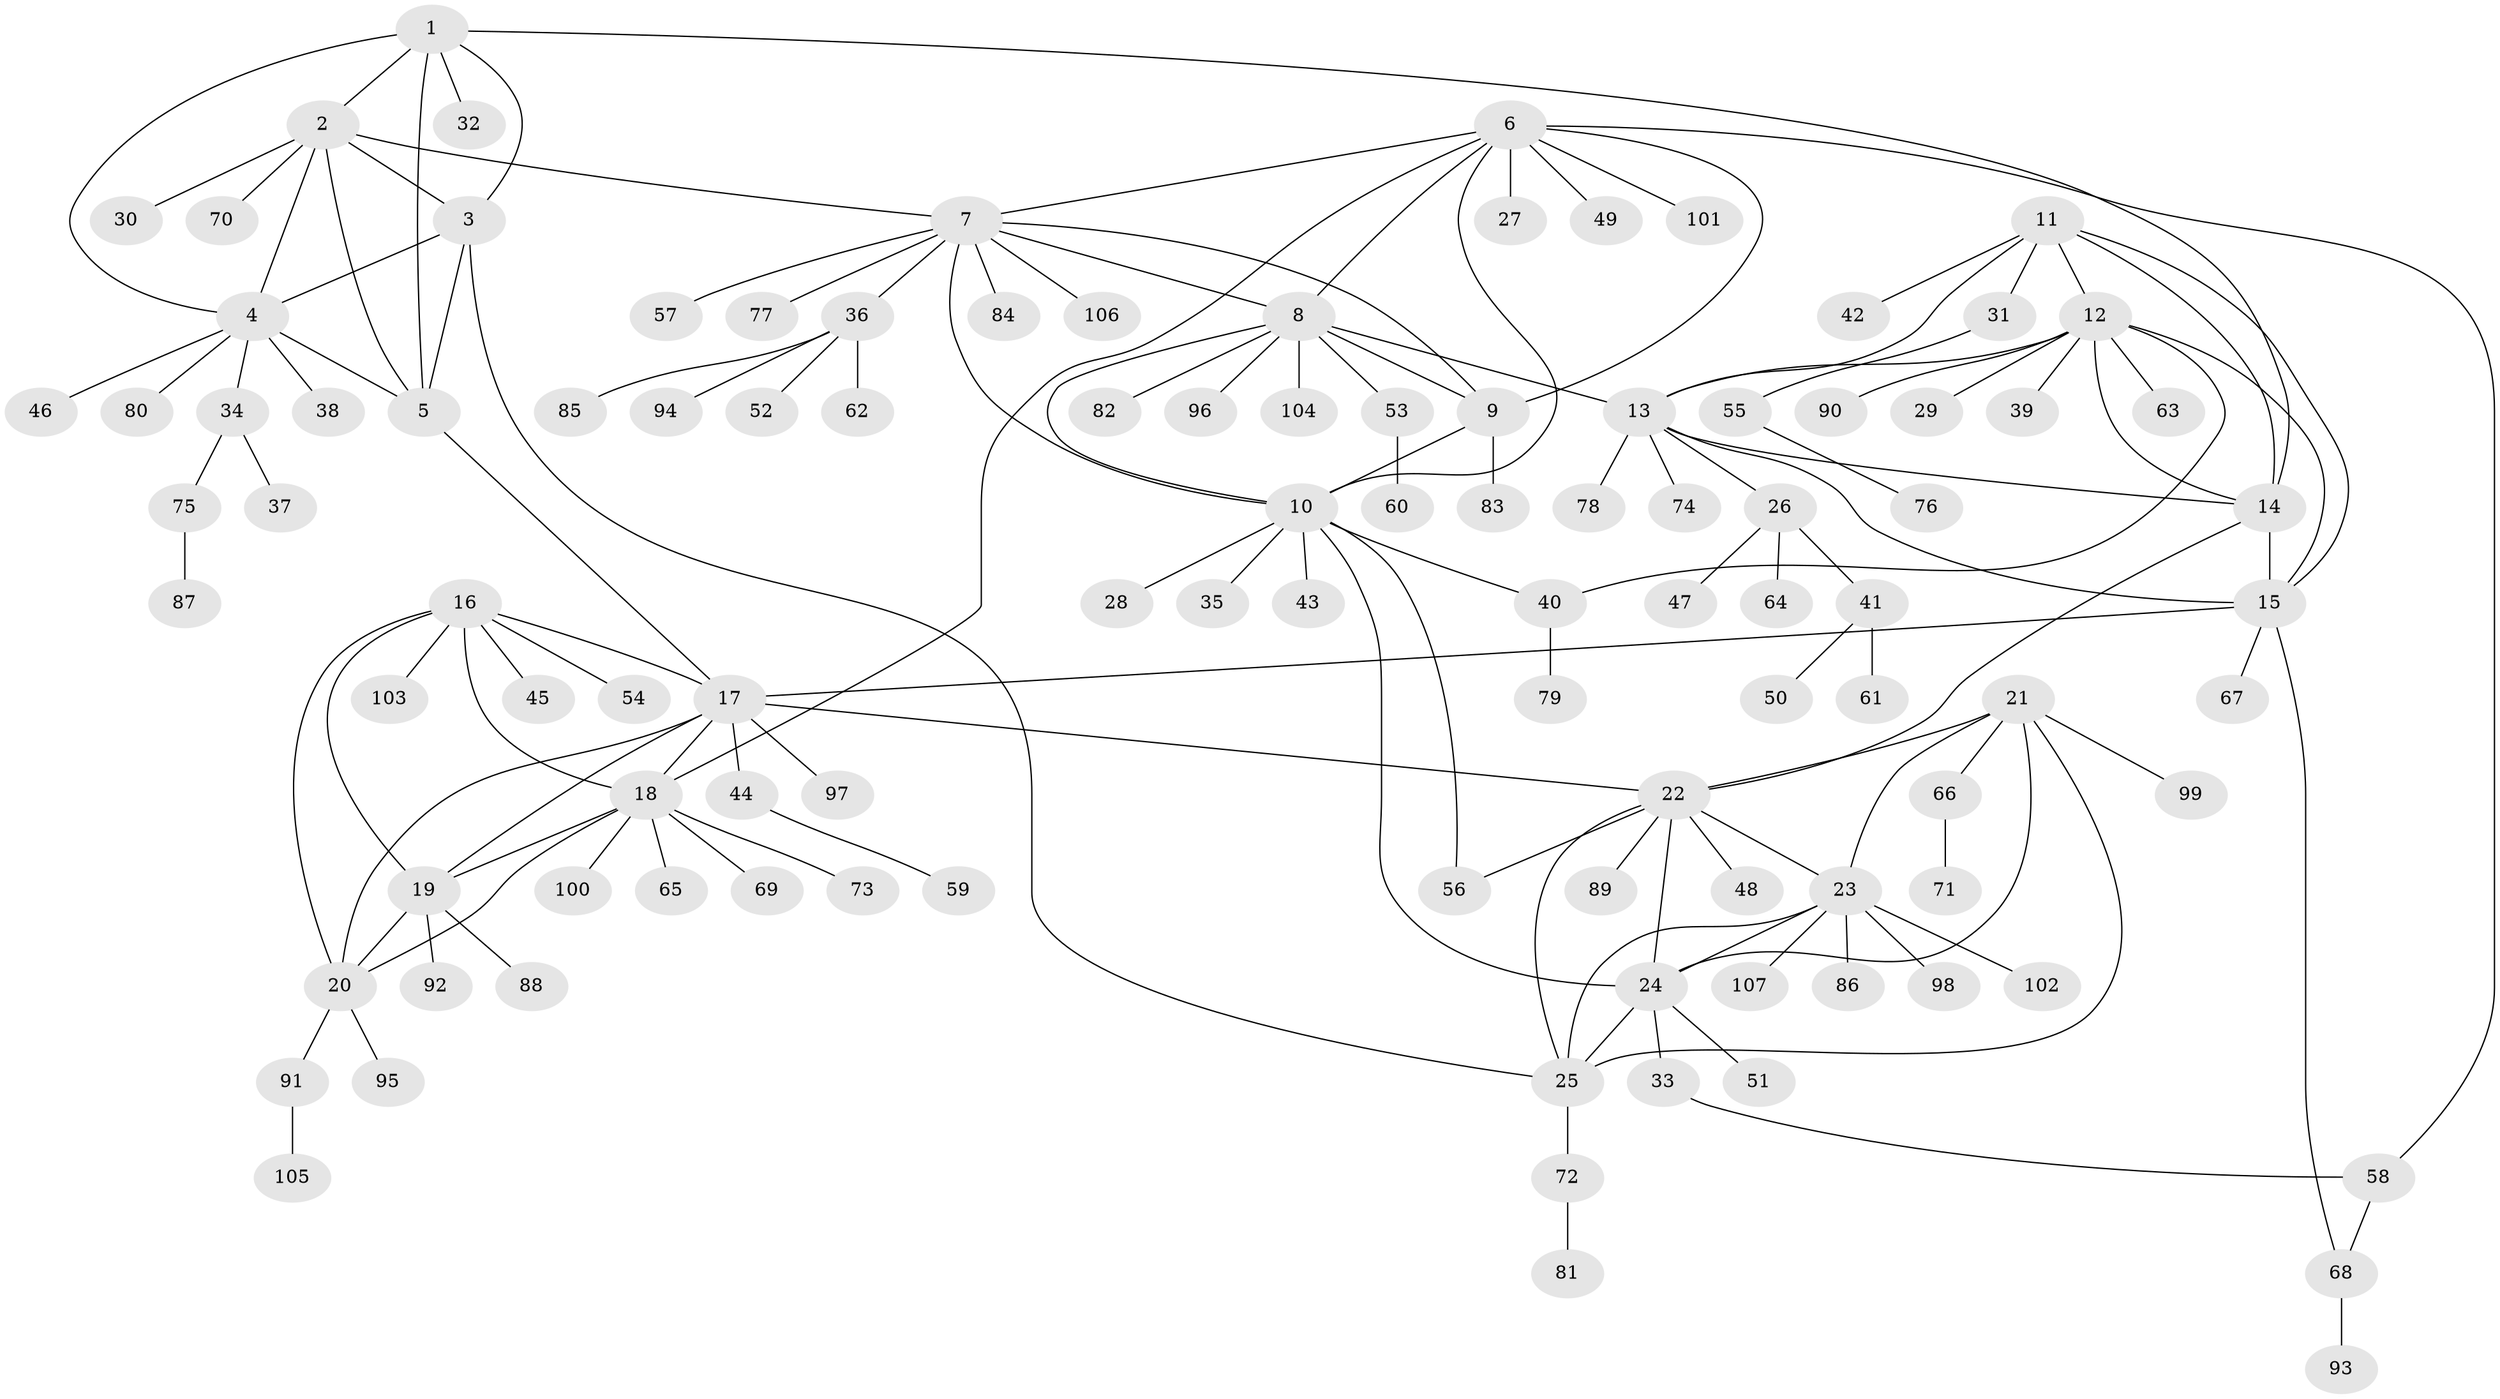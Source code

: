 // coarse degree distribution, {10: 0.015625, 3: 0.015625, 2: 0.015625, 5: 0.046875, 11: 0.03125, 1: 0.84375, 13: 0.015625, 19: 0.015625}
// Generated by graph-tools (version 1.1) at 2025/57/03/04/25 21:57:26]
// undirected, 107 vertices, 146 edges
graph export_dot {
graph [start="1"]
  node [color=gray90,style=filled];
  1;
  2;
  3;
  4;
  5;
  6;
  7;
  8;
  9;
  10;
  11;
  12;
  13;
  14;
  15;
  16;
  17;
  18;
  19;
  20;
  21;
  22;
  23;
  24;
  25;
  26;
  27;
  28;
  29;
  30;
  31;
  32;
  33;
  34;
  35;
  36;
  37;
  38;
  39;
  40;
  41;
  42;
  43;
  44;
  45;
  46;
  47;
  48;
  49;
  50;
  51;
  52;
  53;
  54;
  55;
  56;
  57;
  58;
  59;
  60;
  61;
  62;
  63;
  64;
  65;
  66;
  67;
  68;
  69;
  70;
  71;
  72;
  73;
  74;
  75;
  76;
  77;
  78;
  79;
  80;
  81;
  82;
  83;
  84;
  85;
  86;
  87;
  88;
  89;
  90;
  91;
  92;
  93;
  94;
  95;
  96;
  97;
  98;
  99;
  100;
  101;
  102;
  103;
  104;
  105;
  106;
  107;
  1 -- 2;
  1 -- 3;
  1 -- 4;
  1 -- 5;
  1 -- 14;
  1 -- 32;
  2 -- 3;
  2 -- 4;
  2 -- 5;
  2 -- 7;
  2 -- 30;
  2 -- 70;
  3 -- 4;
  3 -- 5;
  3 -- 25;
  4 -- 5;
  4 -- 34;
  4 -- 38;
  4 -- 46;
  4 -- 80;
  5 -- 17;
  6 -- 7;
  6 -- 8;
  6 -- 9;
  6 -- 10;
  6 -- 18;
  6 -- 27;
  6 -- 49;
  6 -- 58;
  6 -- 101;
  7 -- 8;
  7 -- 9;
  7 -- 10;
  7 -- 36;
  7 -- 57;
  7 -- 77;
  7 -- 84;
  7 -- 106;
  8 -- 9;
  8 -- 10;
  8 -- 13;
  8 -- 53;
  8 -- 82;
  8 -- 96;
  8 -- 104;
  9 -- 10;
  9 -- 83;
  10 -- 24;
  10 -- 28;
  10 -- 35;
  10 -- 40;
  10 -- 43;
  10 -- 56;
  11 -- 12;
  11 -- 13;
  11 -- 14;
  11 -- 15;
  11 -- 31;
  11 -- 42;
  12 -- 13;
  12 -- 14;
  12 -- 15;
  12 -- 29;
  12 -- 39;
  12 -- 40;
  12 -- 63;
  12 -- 90;
  13 -- 14;
  13 -- 15;
  13 -- 26;
  13 -- 74;
  13 -- 78;
  14 -- 15;
  14 -- 22;
  15 -- 17;
  15 -- 67;
  15 -- 68;
  16 -- 17;
  16 -- 18;
  16 -- 19;
  16 -- 20;
  16 -- 45;
  16 -- 54;
  16 -- 103;
  17 -- 18;
  17 -- 19;
  17 -- 20;
  17 -- 22;
  17 -- 44;
  17 -- 97;
  18 -- 19;
  18 -- 20;
  18 -- 65;
  18 -- 69;
  18 -- 73;
  18 -- 100;
  19 -- 20;
  19 -- 88;
  19 -- 92;
  20 -- 91;
  20 -- 95;
  21 -- 22;
  21 -- 23;
  21 -- 24;
  21 -- 25;
  21 -- 66;
  21 -- 99;
  22 -- 23;
  22 -- 24;
  22 -- 25;
  22 -- 48;
  22 -- 56;
  22 -- 89;
  23 -- 24;
  23 -- 25;
  23 -- 86;
  23 -- 98;
  23 -- 102;
  23 -- 107;
  24 -- 25;
  24 -- 33;
  24 -- 51;
  25 -- 72;
  26 -- 41;
  26 -- 47;
  26 -- 64;
  31 -- 55;
  33 -- 58;
  34 -- 37;
  34 -- 75;
  36 -- 52;
  36 -- 62;
  36 -- 85;
  36 -- 94;
  40 -- 79;
  41 -- 50;
  41 -- 61;
  44 -- 59;
  53 -- 60;
  55 -- 76;
  58 -- 68;
  66 -- 71;
  68 -- 93;
  72 -- 81;
  75 -- 87;
  91 -- 105;
}
